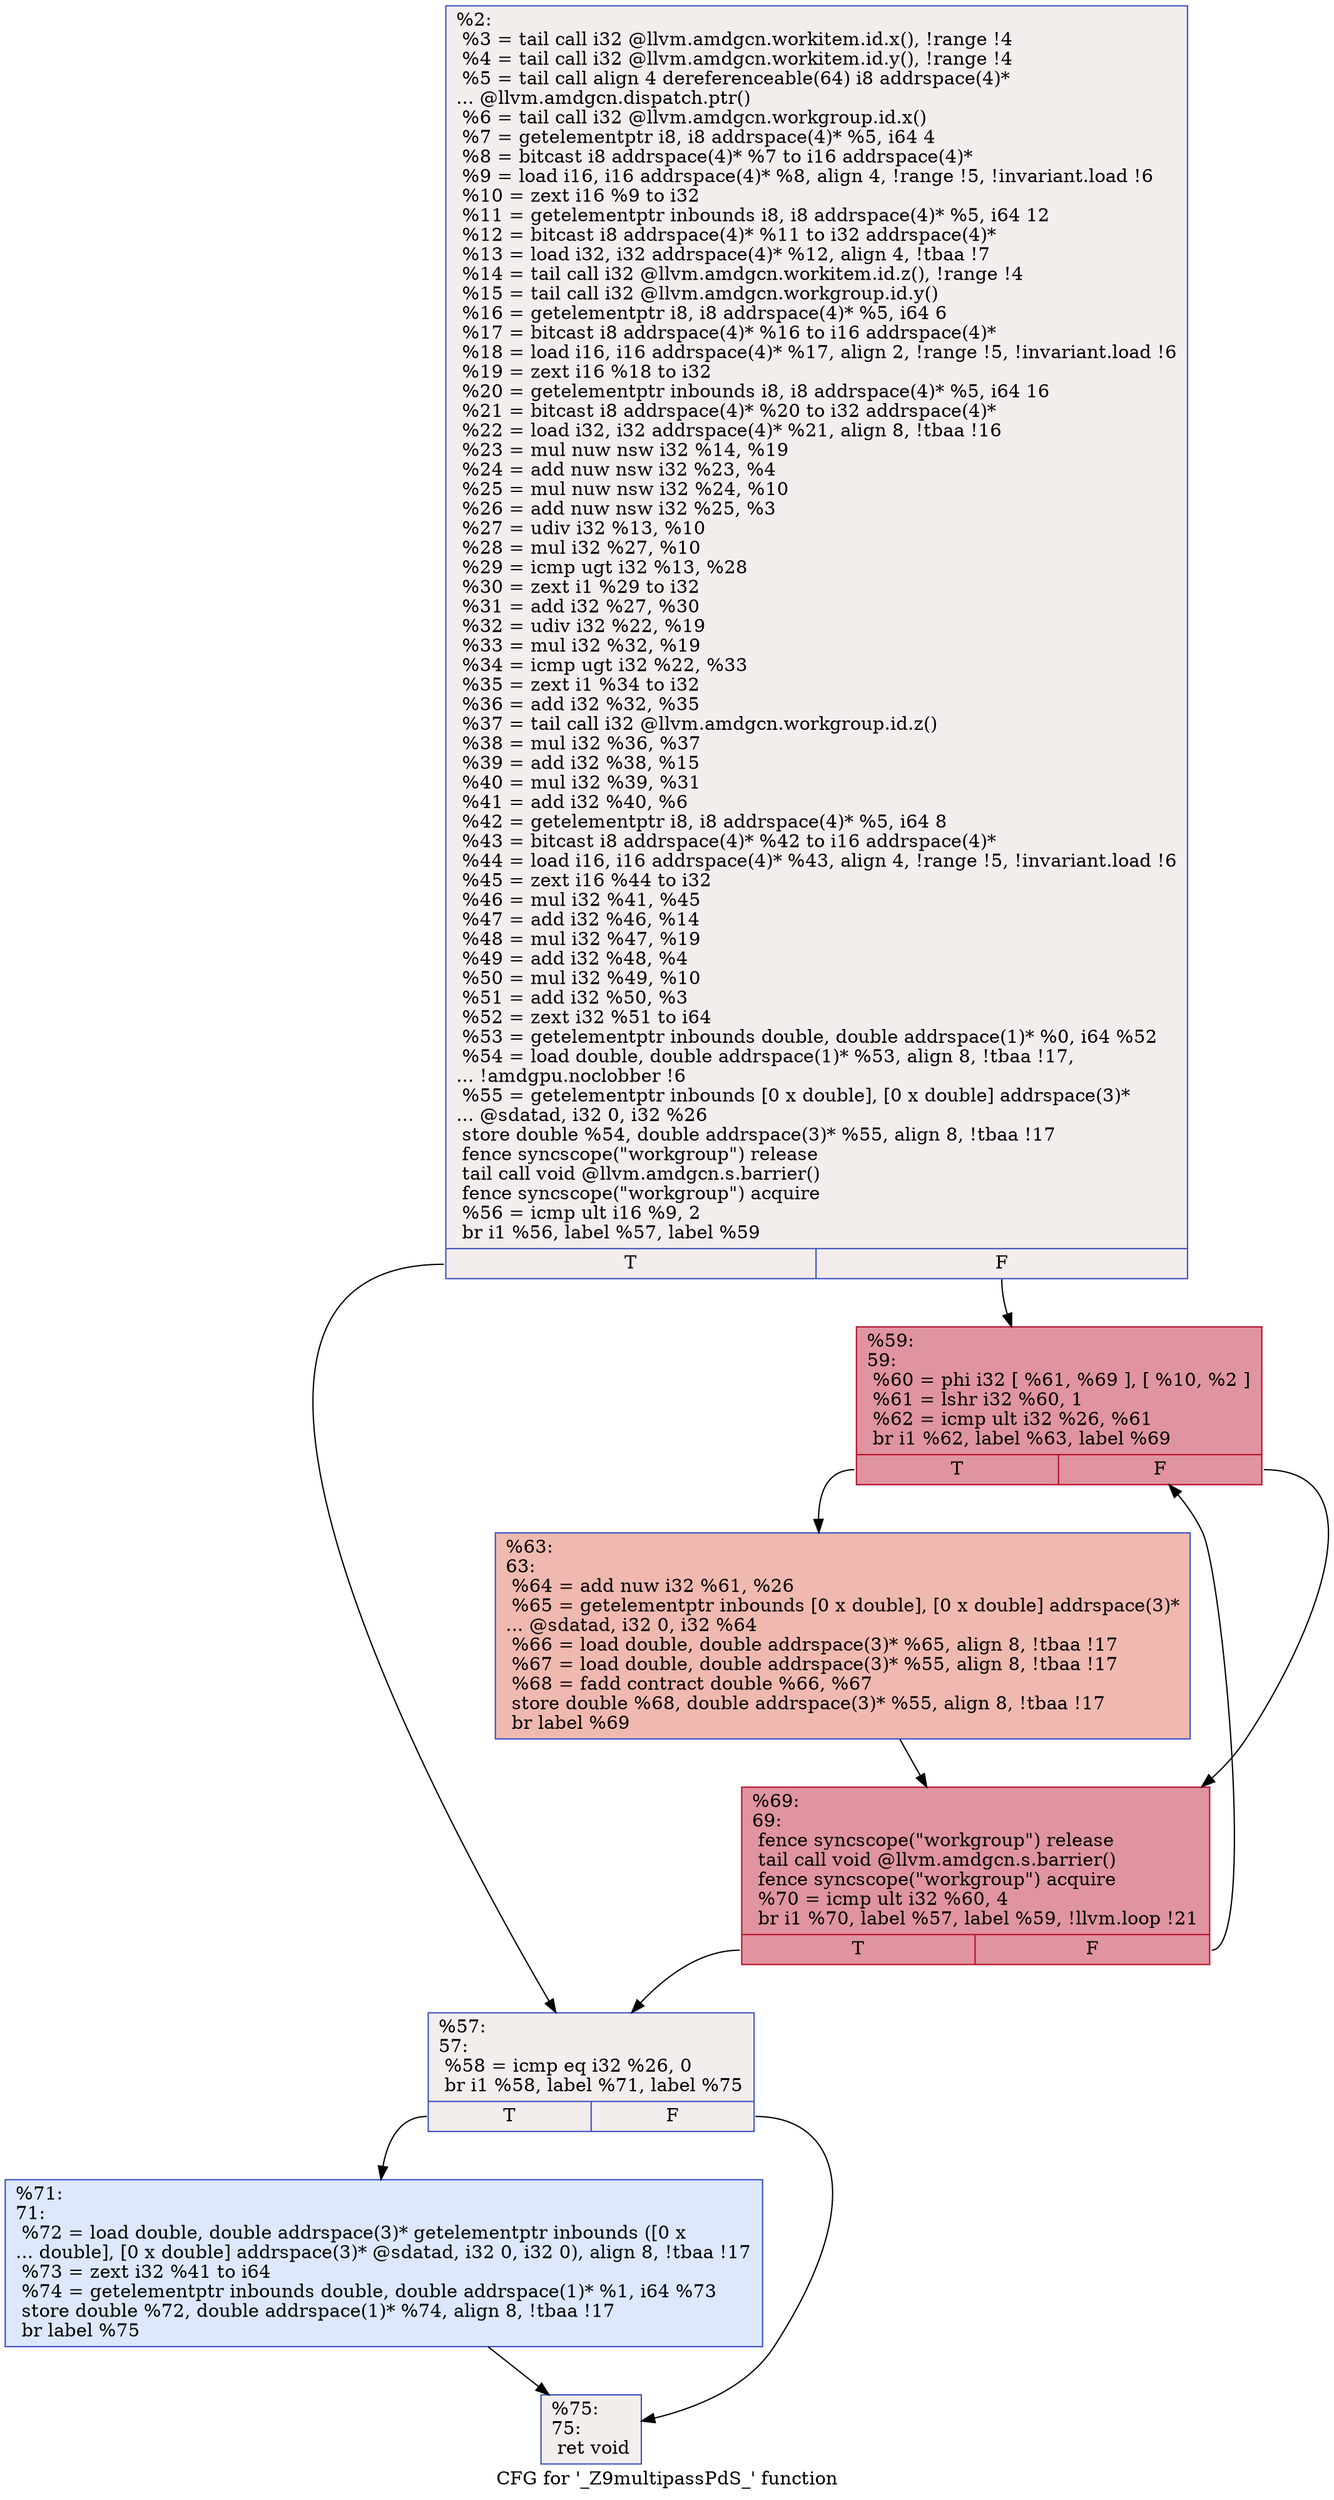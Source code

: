 digraph "CFG for '_Z9multipassPdS_' function" {
	label="CFG for '_Z9multipassPdS_' function";

	Node0x61737a0 [shape=record,color="#3d50c3ff", style=filled, fillcolor="#e3d9d370",label="{%2:\l  %3 = tail call i32 @llvm.amdgcn.workitem.id.x(), !range !4\l  %4 = tail call i32 @llvm.amdgcn.workitem.id.y(), !range !4\l  %5 = tail call align 4 dereferenceable(64) i8 addrspace(4)*\l... @llvm.amdgcn.dispatch.ptr()\l  %6 = tail call i32 @llvm.amdgcn.workgroup.id.x()\l  %7 = getelementptr i8, i8 addrspace(4)* %5, i64 4\l  %8 = bitcast i8 addrspace(4)* %7 to i16 addrspace(4)*\l  %9 = load i16, i16 addrspace(4)* %8, align 4, !range !5, !invariant.load !6\l  %10 = zext i16 %9 to i32\l  %11 = getelementptr inbounds i8, i8 addrspace(4)* %5, i64 12\l  %12 = bitcast i8 addrspace(4)* %11 to i32 addrspace(4)*\l  %13 = load i32, i32 addrspace(4)* %12, align 4, !tbaa !7\l  %14 = tail call i32 @llvm.amdgcn.workitem.id.z(), !range !4\l  %15 = tail call i32 @llvm.amdgcn.workgroup.id.y()\l  %16 = getelementptr i8, i8 addrspace(4)* %5, i64 6\l  %17 = bitcast i8 addrspace(4)* %16 to i16 addrspace(4)*\l  %18 = load i16, i16 addrspace(4)* %17, align 2, !range !5, !invariant.load !6\l  %19 = zext i16 %18 to i32\l  %20 = getelementptr inbounds i8, i8 addrspace(4)* %5, i64 16\l  %21 = bitcast i8 addrspace(4)* %20 to i32 addrspace(4)*\l  %22 = load i32, i32 addrspace(4)* %21, align 8, !tbaa !16\l  %23 = mul nuw nsw i32 %14, %19\l  %24 = add nuw nsw i32 %23, %4\l  %25 = mul nuw nsw i32 %24, %10\l  %26 = add nuw nsw i32 %25, %3\l  %27 = udiv i32 %13, %10\l  %28 = mul i32 %27, %10\l  %29 = icmp ugt i32 %13, %28\l  %30 = zext i1 %29 to i32\l  %31 = add i32 %27, %30\l  %32 = udiv i32 %22, %19\l  %33 = mul i32 %32, %19\l  %34 = icmp ugt i32 %22, %33\l  %35 = zext i1 %34 to i32\l  %36 = add i32 %32, %35\l  %37 = tail call i32 @llvm.amdgcn.workgroup.id.z()\l  %38 = mul i32 %36, %37\l  %39 = add i32 %38, %15\l  %40 = mul i32 %39, %31\l  %41 = add i32 %40, %6\l  %42 = getelementptr i8, i8 addrspace(4)* %5, i64 8\l  %43 = bitcast i8 addrspace(4)* %42 to i16 addrspace(4)*\l  %44 = load i16, i16 addrspace(4)* %43, align 4, !range !5, !invariant.load !6\l  %45 = zext i16 %44 to i32\l  %46 = mul i32 %41, %45\l  %47 = add i32 %46, %14\l  %48 = mul i32 %47, %19\l  %49 = add i32 %48, %4\l  %50 = mul i32 %49, %10\l  %51 = add i32 %50, %3\l  %52 = zext i32 %51 to i64\l  %53 = getelementptr inbounds double, double addrspace(1)* %0, i64 %52\l  %54 = load double, double addrspace(1)* %53, align 8, !tbaa !17,\l... !amdgpu.noclobber !6\l  %55 = getelementptr inbounds [0 x double], [0 x double] addrspace(3)*\l... @sdatad, i32 0, i32 %26\l  store double %54, double addrspace(3)* %55, align 8, !tbaa !17\l  fence syncscope(\"workgroup\") release\l  tail call void @llvm.amdgcn.s.barrier()\l  fence syncscope(\"workgroup\") acquire\l  %56 = icmp ult i16 %9, 2\l  br i1 %56, label %57, label %59\l|{<s0>T|<s1>F}}"];
	Node0x61737a0:s0 -> Node0x6179770;
	Node0x61737a0:s1 -> Node0x6179800;
	Node0x6179770 [shape=record,color="#3d50c3ff", style=filled, fillcolor="#e3d9d370",label="{%57:\l57:                                               \l  %58 = icmp eq i32 %26, 0\l  br i1 %58, label %71, label %75\l|{<s0>T|<s1>F}}"];
	Node0x6179770:s0 -> Node0x61799d0;
	Node0x6179770:s1 -> Node0x6179a20;
	Node0x6179800 [shape=record,color="#b70d28ff", style=filled, fillcolor="#b70d2870",label="{%59:\l59:                                               \l  %60 = phi i32 [ %61, %69 ], [ %10, %2 ]\l  %61 = lshr i32 %60, 1\l  %62 = icmp ult i32 %26, %61\l  br i1 %62, label %63, label %69\l|{<s0>T|<s1>F}}"];
	Node0x6179800:s0 -> Node0x6179e20;
	Node0x6179800:s1 -> Node0x6179b90;
	Node0x6179e20 [shape=record,color="#3d50c3ff", style=filled, fillcolor="#de614d70",label="{%63:\l63:                                               \l  %64 = add nuw i32 %61, %26\l  %65 = getelementptr inbounds [0 x double], [0 x double] addrspace(3)*\l... @sdatad, i32 0, i32 %64\l  %66 = load double, double addrspace(3)* %65, align 8, !tbaa !17\l  %67 = load double, double addrspace(3)* %55, align 8, !tbaa !17\l  %68 = fadd contract double %66, %67\l  store double %68, double addrspace(3)* %55, align 8, !tbaa !17\l  br label %69\l}"];
	Node0x6179e20 -> Node0x6179b90;
	Node0x6179b90 [shape=record,color="#b70d28ff", style=filled, fillcolor="#b70d2870",label="{%69:\l69:                                               \l  fence syncscope(\"workgroup\") release\l  tail call void @llvm.amdgcn.s.barrier()\l  fence syncscope(\"workgroup\") acquire\l  %70 = icmp ult i32 %60, 4\l  br i1 %70, label %57, label %59, !llvm.loop !21\l|{<s0>T|<s1>F}}"];
	Node0x6179b90:s0 -> Node0x6179770;
	Node0x6179b90:s1 -> Node0x6179800;
	Node0x61799d0 [shape=record,color="#3d50c3ff", style=filled, fillcolor="#b2ccfb70",label="{%71:\l71:                                               \l  %72 = load double, double addrspace(3)* getelementptr inbounds ([0 x\l... double], [0 x double] addrspace(3)* @sdatad, i32 0, i32 0), align 8, !tbaa !17\l  %73 = zext i32 %41 to i64\l  %74 = getelementptr inbounds double, double addrspace(1)* %1, i64 %73\l  store double %72, double addrspace(1)* %74, align 8, !tbaa !17\l  br label %75\l}"];
	Node0x61799d0 -> Node0x6179a20;
	Node0x6179a20 [shape=record,color="#3d50c3ff", style=filled, fillcolor="#e3d9d370",label="{%75:\l75:                                               \l  ret void\l}"];
}
